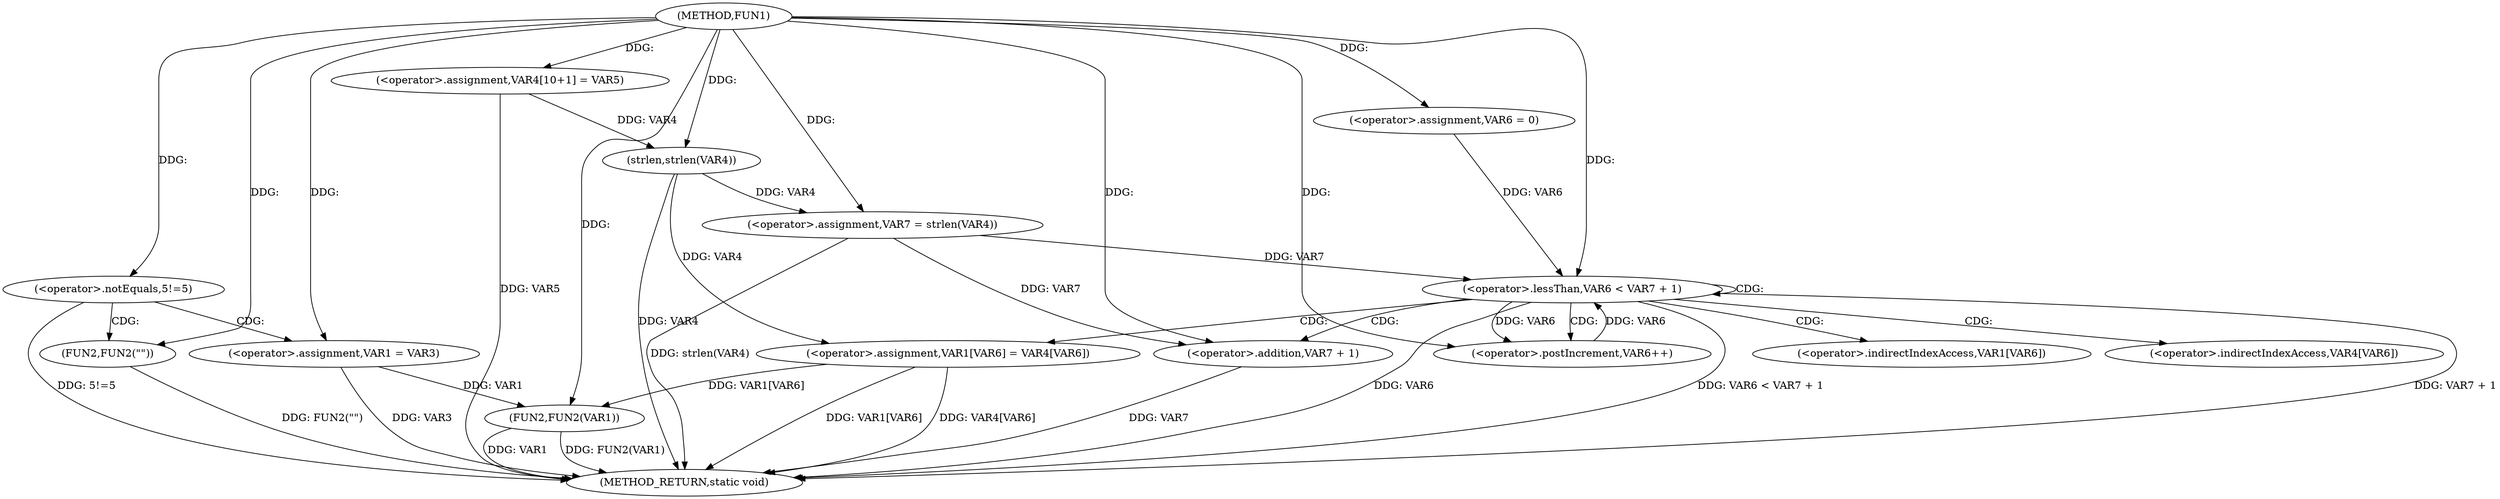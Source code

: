 digraph FUN1 {  
"1000100" [label = "(METHOD,FUN1)" ]
"1000149" [label = "(METHOD_RETURN,static void)" ]
"1000106" [label = "(<operator>.notEquals,5!=5)" ]
"1000110" [label = "(FUN2,FUN2(\"\"))" ]
"1000114" [label = "(<operator>.assignment,VAR1 = VAR3)" ]
"1000119" [label = "(<operator>.assignment,VAR4[10+1] = VAR5)" ]
"1000124" [label = "(<operator>.assignment,VAR7 = strlen(VAR4))" ]
"1000126" [label = "(strlen,strlen(VAR4))" ]
"1000129" [label = "(<operator>.assignment,VAR6 = 0)" ]
"1000132" [label = "(<operator>.lessThan,VAR6 < VAR7 + 1)" ]
"1000134" [label = "(<operator>.addition,VAR7 + 1)" ]
"1000137" [label = "(<operator>.postIncrement,VAR6++)" ]
"1000140" [label = "(<operator>.assignment,VAR1[VAR6] = VAR4[VAR6])" ]
"1000147" [label = "(FUN2,FUN2(VAR1))" ]
"1000141" [label = "(<operator>.indirectIndexAccess,VAR1[VAR6])" ]
"1000144" [label = "(<operator>.indirectIndexAccess,VAR4[VAR6])" ]
  "1000124" -> "1000149"  [ label = "DDG: strlen(VAR4)"] 
  "1000119" -> "1000149"  [ label = "DDG: VAR5"] 
  "1000147" -> "1000149"  [ label = "DDG: VAR1"] 
  "1000126" -> "1000149"  [ label = "DDG: VAR4"] 
  "1000132" -> "1000149"  [ label = "DDG: VAR6"] 
  "1000132" -> "1000149"  [ label = "DDG: VAR6 < VAR7 + 1"] 
  "1000140" -> "1000149"  [ label = "DDG: VAR1[VAR6]"] 
  "1000140" -> "1000149"  [ label = "DDG: VAR4[VAR6]"] 
  "1000132" -> "1000149"  [ label = "DDG: VAR7 + 1"] 
  "1000134" -> "1000149"  [ label = "DDG: VAR7"] 
  "1000110" -> "1000149"  [ label = "DDG: FUN2(\"\")"] 
  "1000147" -> "1000149"  [ label = "DDG: FUN2(VAR1)"] 
  "1000114" -> "1000149"  [ label = "DDG: VAR3"] 
  "1000106" -> "1000149"  [ label = "DDG: 5!=5"] 
  "1000100" -> "1000106"  [ label = "DDG: "] 
  "1000100" -> "1000110"  [ label = "DDG: "] 
  "1000100" -> "1000114"  [ label = "DDG: "] 
  "1000100" -> "1000119"  [ label = "DDG: "] 
  "1000126" -> "1000124"  [ label = "DDG: VAR4"] 
  "1000100" -> "1000124"  [ label = "DDG: "] 
  "1000119" -> "1000126"  [ label = "DDG: VAR4"] 
  "1000100" -> "1000126"  [ label = "DDG: "] 
  "1000100" -> "1000129"  [ label = "DDG: "] 
  "1000129" -> "1000132"  [ label = "DDG: VAR6"] 
  "1000137" -> "1000132"  [ label = "DDG: VAR6"] 
  "1000100" -> "1000132"  [ label = "DDG: "] 
  "1000124" -> "1000132"  [ label = "DDG: VAR7"] 
  "1000124" -> "1000134"  [ label = "DDG: VAR7"] 
  "1000100" -> "1000134"  [ label = "DDG: "] 
  "1000132" -> "1000137"  [ label = "DDG: VAR6"] 
  "1000100" -> "1000137"  [ label = "DDG: "] 
  "1000126" -> "1000140"  [ label = "DDG: VAR4"] 
  "1000140" -> "1000147"  [ label = "DDG: VAR1[VAR6]"] 
  "1000114" -> "1000147"  [ label = "DDG: VAR1"] 
  "1000100" -> "1000147"  [ label = "DDG: "] 
  "1000106" -> "1000110"  [ label = "CDG: "] 
  "1000106" -> "1000114"  [ label = "CDG: "] 
  "1000132" -> "1000132"  [ label = "CDG: "] 
  "1000132" -> "1000137"  [ label = "CDG: "] 
  "1000132" -> "1000141"  [ label = "CDG: "] 
  "1000132" -> "1000144"  [ label = "CDG: "] 
  "1000132" -> "1000140"  [ label = "CDG: "] 
  "1000132" -> "1000134"  [ label = "CDG: "] 
}
